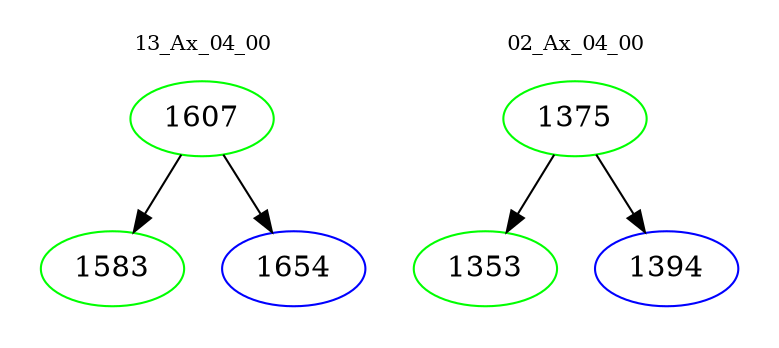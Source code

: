 digraph{
subgraph cluster_0 {
color = white
label = "13_Ax_04_00";
fontsize=10;
T0_1607 [label="1607", color="green"]
T0_1607 -> T0_1583 [color="black"]
T0_1583 [label="1583", color="green"]
T0_1607 -> T0_1654 [color="black"]
T0_1654 [label="1654", color="blue"]
}
subgraph cluster_1 {
color = white
label = "02_Ax_04_00";
fontsize=10;
T1_1375 [label="1375", color="green"]
T1_1375 -> T1_1353 [color="black"]
T1_1353 [label="1353", color="green"]
T1_1375 -> T1_1394 [color="black"]
T1_1394 [label="1394", color="blue"]
}
}

